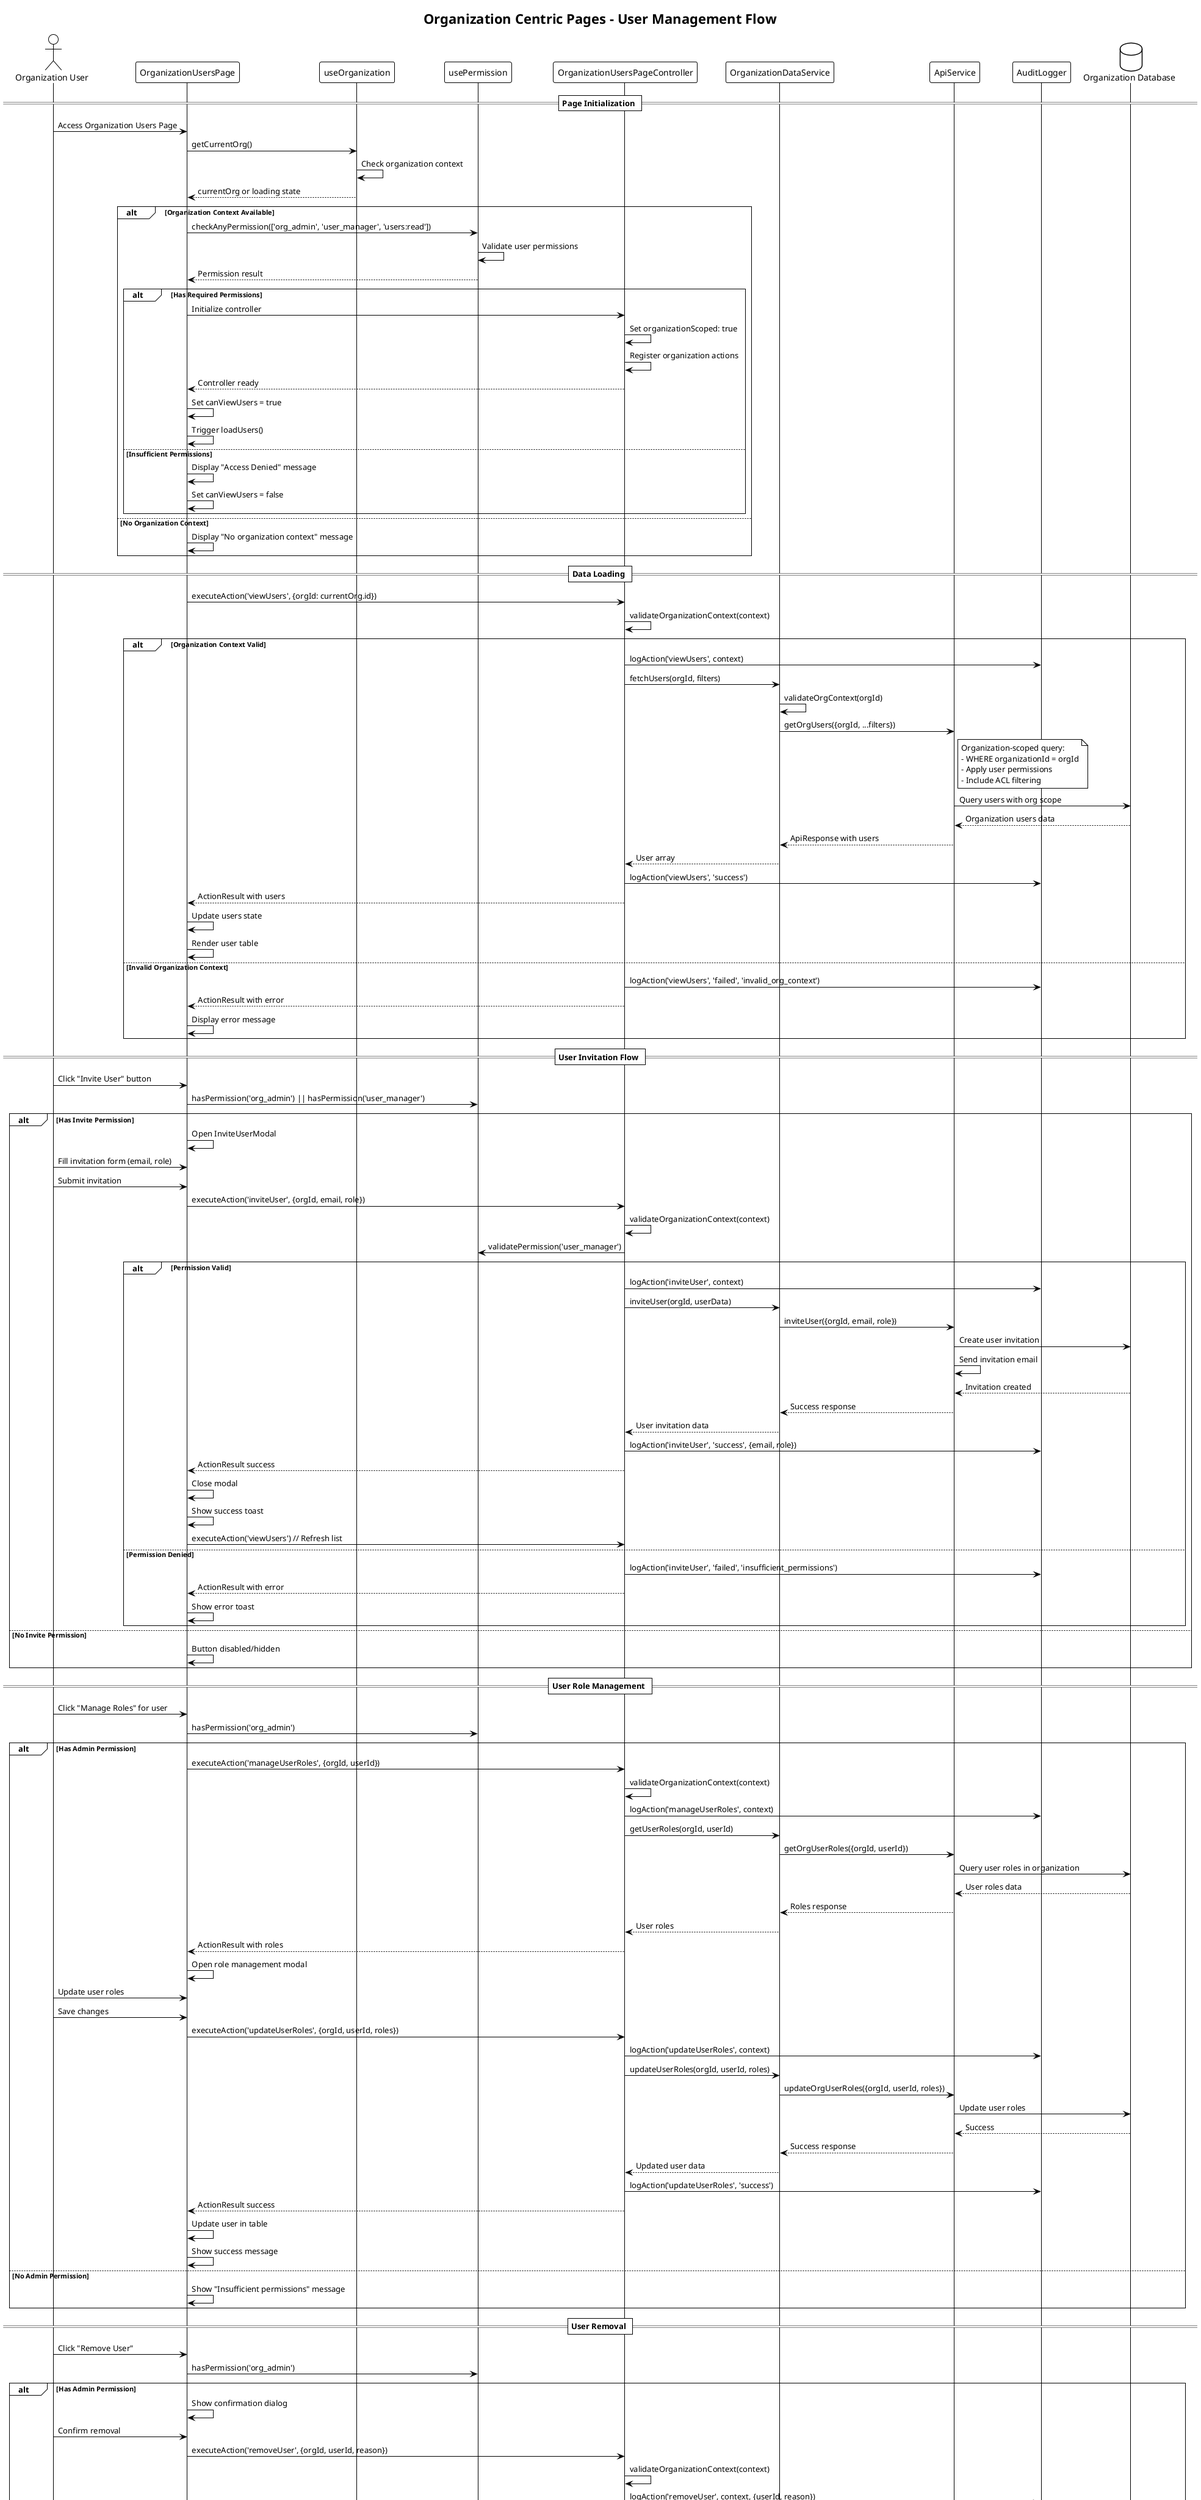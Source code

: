 @startuml Organization Centric Pages - Sequence Diagram
!theme plain
title Organization Centric Pages - User Management Flow

actor "Organization User" as User
participant "OrganizationUsersPage" as Page
participant "useOrganization" as OrgHook
participant "usePermission" as PermHook
participant "OrganizationUsersPageController" as Controller
participant "OrganizationDataService" as DataService
participant "ApiService" as API
participant "AuditLogger" as Audit
database "Organization Database" as DB

== Page Initialization ==
User -> Page: Access Organization Users Page
Page -> OrgHook: getCurrentOrg()
OrgHook -> OrgHook: Check organization context
OrgHook --> Page: currentOrg or loading state

alt Organization Context Available
    Page -> PermHook: checkAnyPermission(['org_admin', 'user_manager', 'users:read'])
    PermHook -> PermHook: Validate user permissions
    PermHook --> Page: Permission result
    
    alt Has Required Permissions
        Page -> Controller: Initialize controller
        Controller -> Controller: Set organizationScoped: true
        Controller -> Controller: Register organization actions
        Controller --> Page: Controller ready
        
        Page -> Page: Set canViewUsers = true
        Page -> Page: Trigger loadUsers()
    else Insufficient Permissions
        Page -> Page: Display "Access Denied" message
        Page -> Page: Set canViewUsers = false
    end
else No Organization Context
    Page -> Page: Display "No organization context" message
end

== Data Loading ==
Page -> Controller: executeAction('viewUsers', {orgId: currentOrg.id})
Controller -> Controller: validateOrganizationContext(context)

alt Organization Context Valid
    Controller -> Audit: logAction('viewUsers', context)
    Controller -> DataService: fetchUsers(orgId, filters)
    DataService -> DataService: validateOrgContext(orgId)
    DataService -> API: getOrgUsers({orgId, ...filters})
    
    note right of API: Organization-scoped query:\n- WHERE organizationId = orgId\n- Apply user permissions\n- Include ACL filtering
    
    API -> DB: Query users with org scope
    DB --> API: Organization users data
    API --> DataService: ApiResponse with users
    DataService --> Controller: User array
    
    Controller -> Audit: logAction('viewUsers', 'success')
    Controller --> Page: ActionResult with users
    Page -> Page: Update users state
    Page -> Page: Render user table
    
else Invalid Organization Context
    Controller -> Audit: logAction('viewUsers', 'failed', 'invalid_org_context')
    Controller --> Page: ActionResult with error
    Page -> Page: Display error message
end

== User Invitation Flow ==
User -> Page: Click "Invite User" button
Page -> PermHook: hasPermission('org_admin') || hasPermission('user_manager')

alt Has Invite Permission
    Page -> Page: Open InviteUserModal
    User -> Page: Fill invitation form (email, role)
    User -> Page: Submit invitation
    
    Page -> Controller: executeAction('inviteUser', {orgId, email, role})
    Controller -> Controller: validateOrganizationContext(context)
    Controller -> PermHook: validatePermission('user_manager')
    
    alt Permission Valid
        Controller -> Audit: logAction('inviteUser', context)
        Controller -> DataService: inviteUser(orgId, userData)
        DataService -> API: inviteUser({orgId, email, role})
        
        API -> DB: Create user invitation
        API -> API: Send invitation email
        DB --> API: Invitation created
        API --> DataService: Success response
        DataService --> Controller: User invitation data
        
        Controller -> Audit: logAction('inviteUser', 'success', {email, role})
        Controller --> Page: ActionResult success
        Page -> Page: Close modal
        Page -> Page: Show success toast
        Page -> Controller: executeAction('viewUsers') // Refresh list
        
    else Permission Denied
        Controller -> Audit: logAction('inviteUser', 'failed', 'insufficient_permissions')
        Controller --> Page: ActionResult with error
        Page -> Page: Show error toast
    end
    
else No Invite Permission
    Page -> Page: Button disabled/hidden
end

== User Role Management ==
User -> Page: Click "Manage Roles" for user
Page -> PermHook: hasPermission('org_admin')

alt Has Admin Permission
    Page -> Controller: executeAction('manageUserRoles', {orgId, userId})
    Controller -> Controller: validateOrganizationContext(context)
    Controller -> Audit: logAction('manageUserRoles', context)
    
    Controller -> DataService: getUserRoles(orgId, userId)
    DataService -> API: getOrgUserRoles({orgId, userId})
    API -> DB: Query user roles in organization
    DB --> API: User roles data
    API --> DataService: Roles response
    DataService --> Controller: User roles
    
    Controller --> Page: ActionResult with roles
    Page -> Page: Open role management modal
    
    User -> Page: Update user roles
    User -> Page: Save changes
    
    Page -> Controller: executeAction('updateUserRoles', {orgId, userId, roles})
    Controller -> Audit: logAction('updateUserRoles', context)
    Controller -> DataService: updateUserRoles(orgId, userId, roles)
    DataService -> API: updateOrgUserRoles({orgId, userId, roles})
    API -> DB: Update user roles
    DB --> API: Success
    API --> DataService: Success response
    DataService --> Controller: Updated user data
    
    Controller -> Audit: logAction('updateUserRoles', 'success')
    Controller --> Page: ActionResult success
    Page -> Page: Update user in table
    Page -> Page: Show success message
    
else No Admin Permission
    Page -> Page: Show "Insufficient permissions" message
end

== User Removal ==
User -> Page: Click "Remove User"
Page -> PermHook: hasPermission('org_admin')

alt Has Admin Permission
    Page -> Page: Show confirmation dialog
    User -> Page: Confirm removal
    
    Page -> Controller: executeAction('removeUser', {orgId, userId, reason})
    Controller -> Controller: validateOrganizationContext(context)
    Controller -> Audit: logAction('removeUser', context, {userId, reason})
    
    Controller -> DataService: removeUser(orgId, userId)
    DataService -> API: removeOrgUser({orgId, userId})
    API -> DB: Remove user from organization
    DB --> API: Success
    API --> DataService: Success response
    DataService --> Controller: Removal confirmation
    
    Controller -> Audit: logAction('removeUser', 'success', {userId})
    Controller --> Page: ActionResult success
    Page -> Page: Remove user from table
    Page -> Page: Show success message
    
else No Admin Permission
    Page -> Page: Show "Insufficient permissions" message
end

== Real-time Updates ==
loop Organization Context Changes
    OrgHook -> OrgHook: Monitor organization changes
    OrgHook -> Page: Organization updated
    Page -> Page: Refresh data if needed
end

loop Permission Changes
    PermHook -> PermHook: Monitor permission changes
    PermHook -> Page: Permissions updated
    Page -> Page: Update UI based on new permissions
end

@enduml
